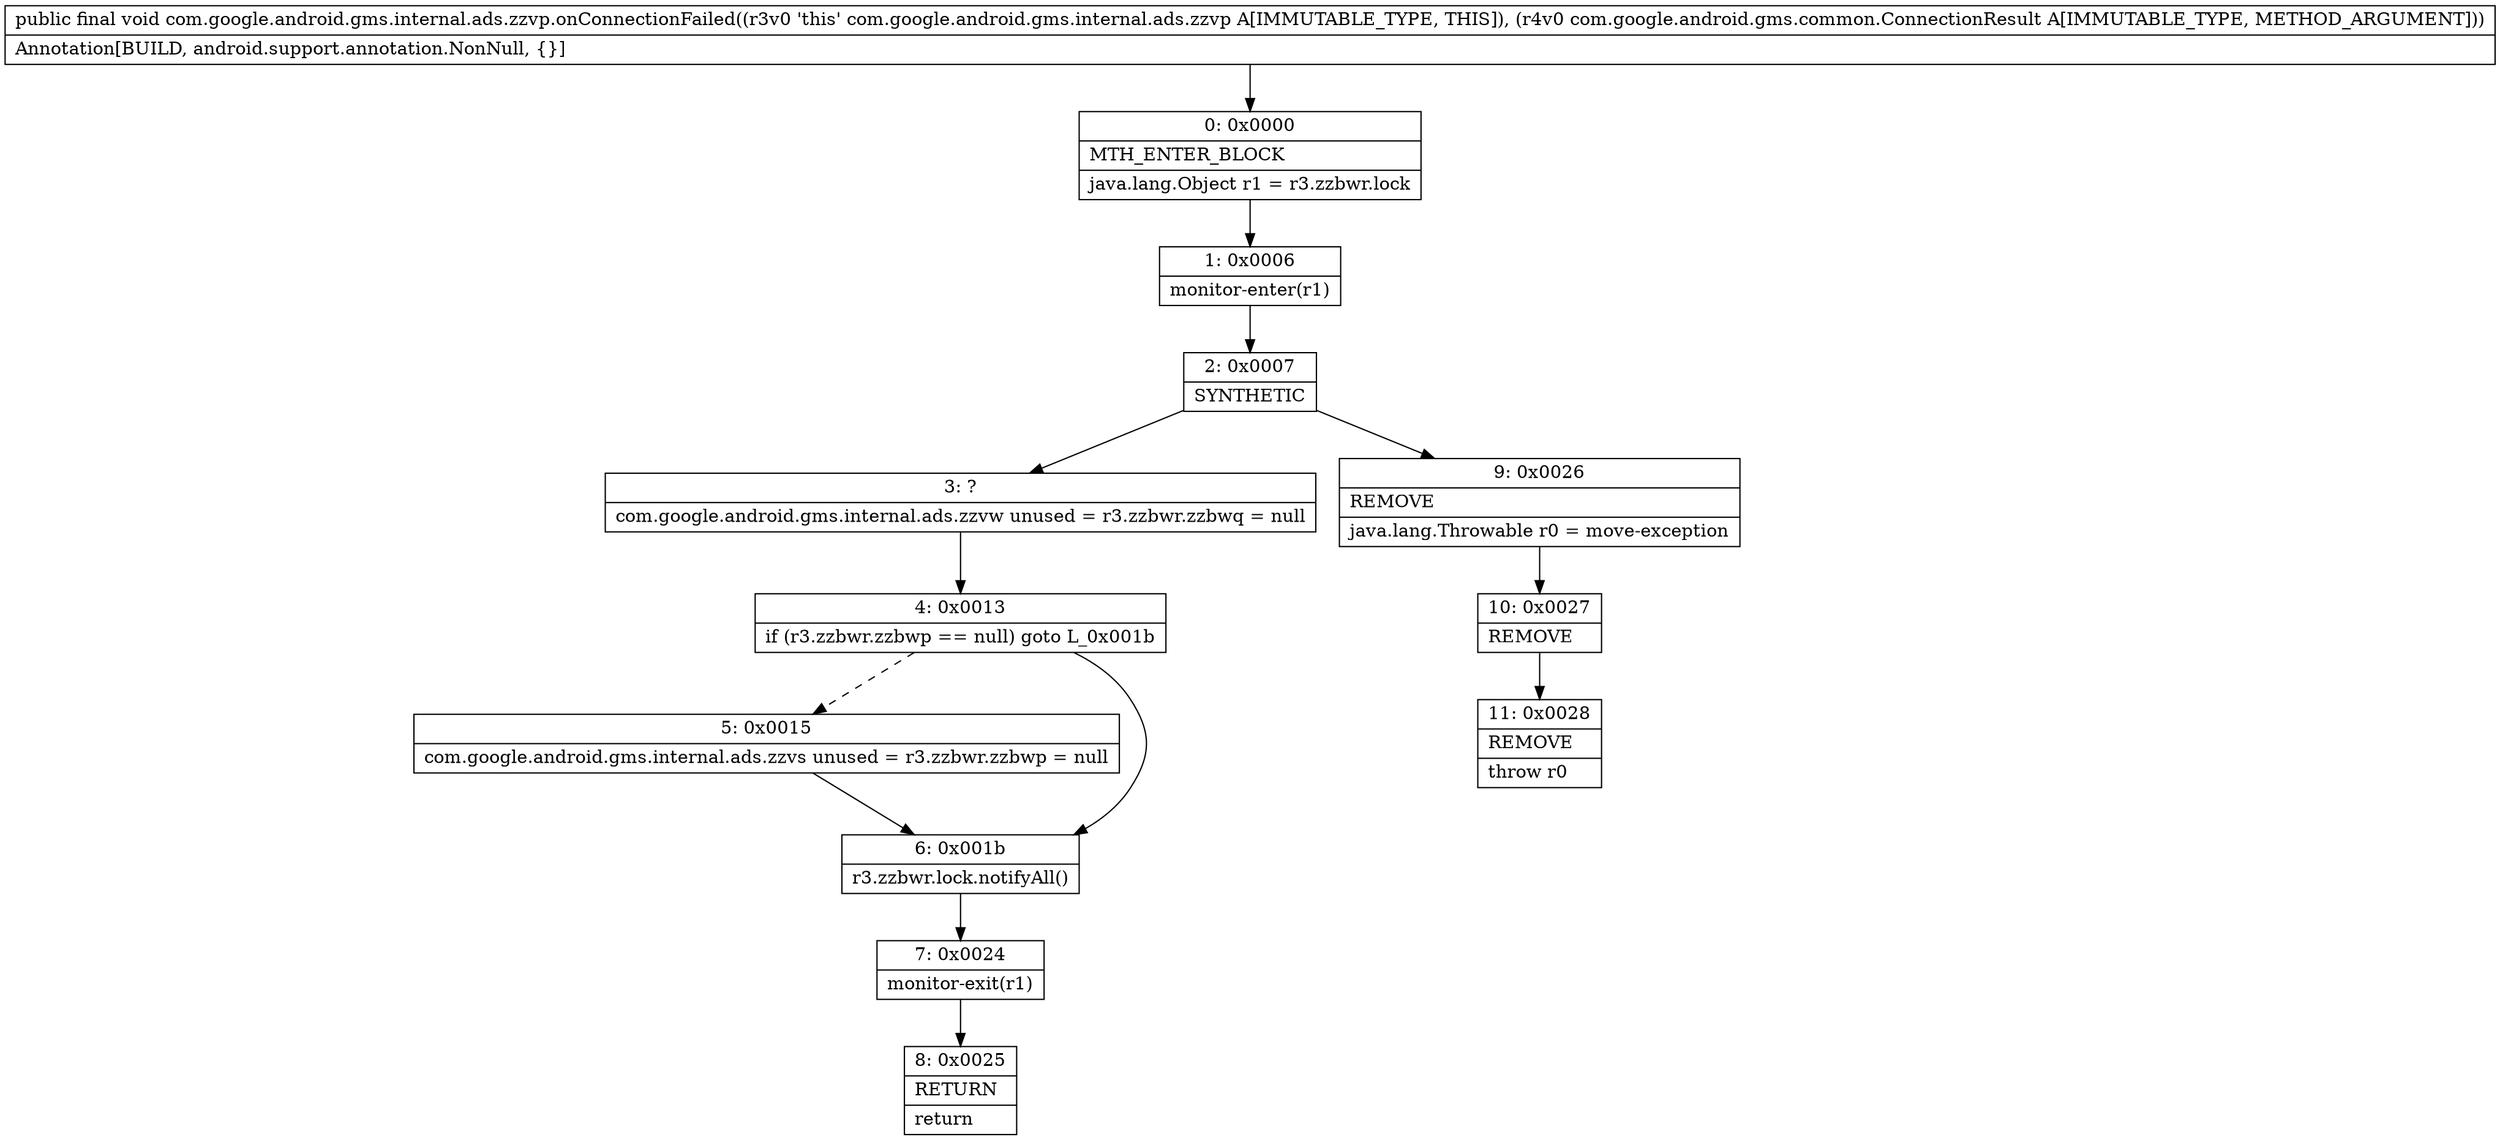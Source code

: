digraph "CFG forcom.google.android.gms.internal.ads.zzvp.onConnectionFailed(Lcom\/google\/android\/gms\/common\/ConnectionResult;)V" {
Node_0 [shape=record,label="{0\:\ 0x0000|MTH_ENTER_BLOCK\l|java.lang.Object r1 = r3.zzbwr.lock\l}"];
Node_1 [shape=record,label="{1\:\ 0x0006|monitor\-enter(r1)\l}"];
Node_2 [shape=record,label="{2\:\ 0x0007|SYNTHETIC\l}"];
Node_3 [shape=record,label="{3\:\ ?|com.google.android.gms.internal.ads.zzvw unused = r3.zzbwr.zzbwq = null\l}"];
Node_4 [shape=record,label="{4\:\ 0x0013|if (r3.zzbwr.zzbwp == null) goto L_0x001b\l}"];
Node_5 [shape=record,label="{5\:\ 0x0015|com.google.android.gms.internal.ads.zzvs unused = r3.zzbwr.zzbwp = null\l}"];
Node_6 [shape=record,label="{6\:\ 0x001b|r3.zzbwr.lock.notifyAll()\l}"];
Node_7 [shape=record,label="{7\:\ 0x0024|monitor\-exit(r1)\l}"];
Node_8 [shape=record,label="{8\:\ 0x0025|RETURN\l|return\l}"];
Node_9 [shape=record,label="{9\:\ 0x0026|REMOVE\l|java.lang.Throwable r0 = move\-exception\l}"];
Node_10 [shape=record,label="{10\:\ 0x0027|REMOVE\l}"];
Node_11 [shape=record,label="{11\:\ 0x0028|REMOVE\l|throw r0\l}"];
MethodNode[shape=record,label="{public final void com.google.android.gms.internal.ads.zzvp.onConnectionFailed((r3v0 'this' com.google.android.gms.internal.ads.zzvp A[IMMUTABLE_TYPE, THIS]), (r4v0 com.google.android.gms.common.ConnectionResult A[IMMUTABLE_TYPE, METHOD_ARGUMENT]))  | Annotation[BUILD, android.support.annotation.NonNull, \{\}]\l}"];
MethodNode -> Node_0;
Node_0 -> Node_1;
Node_1 -> Node_2;
Node_2 -> Node_3;
Node_2 -> Node_9;
Node_3 -> Node_4;
Node_4 -> Node_5[style=dashed];
Node_4 -> Node_6;
Node_5 -> Node_6;
Node_6 -> Node_7;
Node_7 -> Node_8;
Node_9 -> Node_10;
Node_10 -> Node_11;
}


